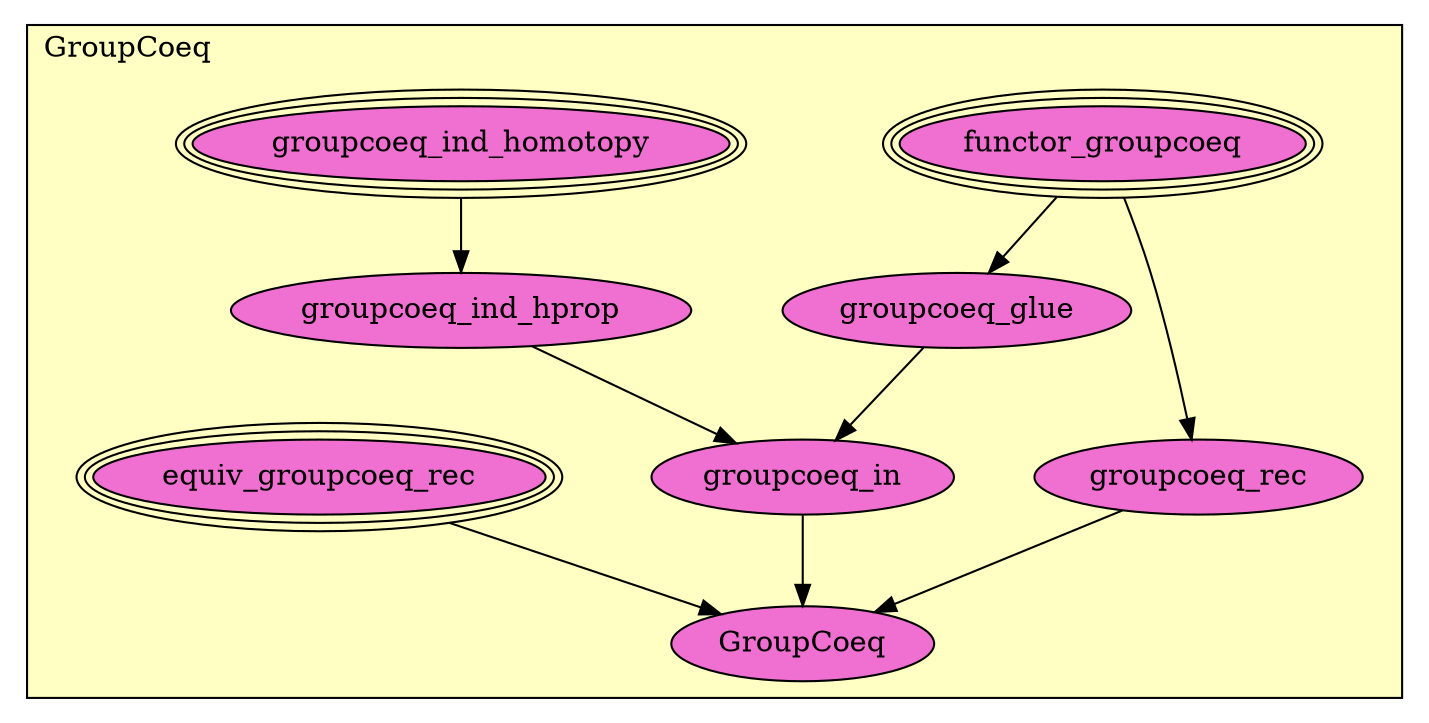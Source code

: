digraph HoTT_Algebra_Groups_GroupCoeq {
  graph [ratio=0.5]
  node [style=filled]
GroupCoeq_functor_groupcoeq [label="functor_groupcoeq", URL=<GroupCoeq.html#functor_groupcoeq>, peripheries=3, fillcolor="#F070D1"] ;
GroupCoeq_groupcoeq_ind_homotopy [label="groupcoeq_ind_homotopy", URL=<GroupCoeq.html#groupcoeq_ind_homotopy>, peripheries=3, fillcolor="#F070D1"] ;
GroupCoeq_groupcoeq_ind_hprop [label="groupcoeq_ind_hprop", URL=<GroupCoeq.html#groupcoeq_ind_hprop>, fillcolor="#F070D1"] ;
GroupCoeq_equiv_groupcoeq_rec [label="equiv_groupcoeq_rec", URL=<GroupCoeq.html#equiv_groupcoeq_rec>, peripheries=3, fillcolor="#F070D1"] ;
GroupCoeq_groupcoeq_rec [label="groupcoeq_rec", URL=<GroupCoeq.html#groupcoeq_rec>, fillcolor="#F070D1"] ;
GroupCoeq_groupcoeq_glue [label="groupcoeq_glue", URL=<GroupCoeq.html#groupcoeq_glue>, fillcolor="#F070D1"] ;
GroupCoeq_groupcoeq_in [label="groupcoeq_in", URL=<GroupCoeq.html#groupcoeq_in>, fillcolor="#F070D1"] ;
GroupCoeq_GroupCoeq [label="GroupCoeq", URL=<GroupCoeq.html#GroupCoeq>, fillcolor="#F070D1"] ;
  GroupCoeq_functor_groupcoeq -> GroupCoeq_groupcoeq_rec [] ;
  GroupCoeq_functor_groupcoeq -> GroupCoeq_groupcoeq_glue [] ;
  GroupCoeq_groupcoeq_ind_homotopy -> GroupCoeq_groupcoeq_ind_hprop [] ;
  GroupCoeq_groupcoeq_ind_hprop -> GroupCoeq_groupcoeq_in [] ;
  GroupCoeq_equiv_groupcoeq_rec -> GroupCoeq_GroupCoeq [] ;
  GroupCoeq_groupcoeq_rec -> GroupCoeq_GroupCoeq [] ;
  GroupCoeq_groupcoeq_glue -> GroupCoeq_groupcoeq_in [] ;
  GroupCoeq_groupcoeq_in -> GroupCoeq_GroupCoeq [] ;
subgraph cluster_GroupCoeq { label="GroupCoeq"; fillcolor="#FFFFC3"; labeljust=l; style=filled 
GroupCoeq_GroupCoeq; GroupCoeq_groupcoeq_in; GroupCoeq_groupcoeq_glue; GroupCoeq_groupcoeq_rec; GroupCoeq_equiv_groupcoeq_rec; GroupCoeq_groupcoeq_ind_hprop; GroupCoeq_groupcoeq_ind_homotopy; GroupCoeq_functor_groupcoeq; };
} /* END */
